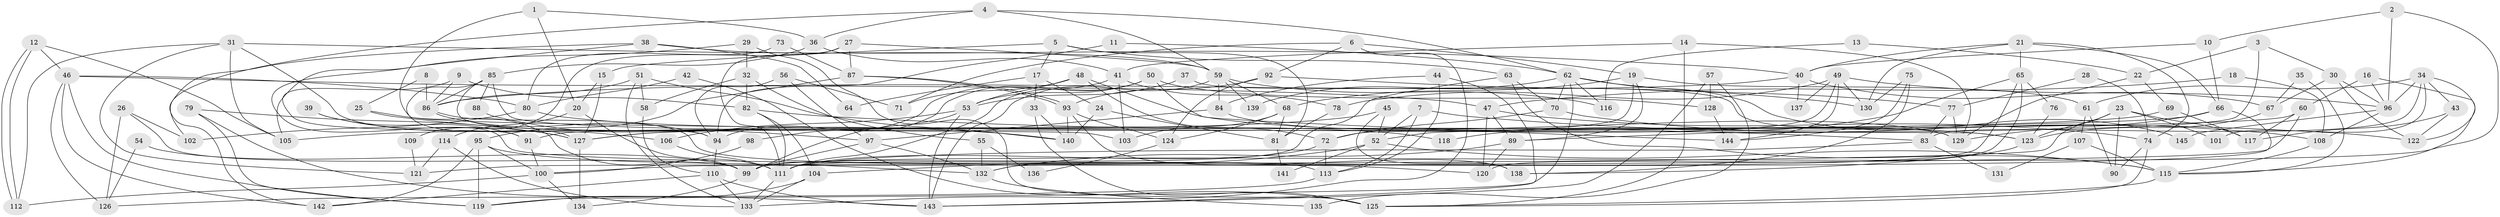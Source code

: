 // coarse degree distribution, {3: 0.1896551724137931, 2: 0.1206896551724138, 4: 0.15517241379310345, 5: 0.13793103448275862, 9: 0.034482758620689655, 6: 0.08620689655172414, 7: 0.06896551724137931, 8: 0.05172413793103448, 14: 0.034482758620689655, 10: 0.017241379310344827, 12: 0.017241379310344827, 13: 0.034482758620689655, 11: 0.017241379310344827, 1: 0.034482758620689655}
// Generated by graph-tools (version 1.1) at 2025/52/03/04/25 21:52:38]
// undirected, 145 vertices, 290 edges
graph export_dot {
graph [start="1"]
  node [color=gray90,style=filled];
  1;
  2;
  3;
  4;
  5;
  6;
  7;
  8;
  9;
  10;
  11;
  12;
  13;
  14;
  15;
  16;
  17;
  18;
  19;
  20;
  21;
  22;
  23;
  24;
  25;
  26;
  27;
  28;
  29;
  30;
  31;
  32;
  33;
  34;
  35;
  36;
  37;
  38;
  39;
  40;
  41;
  42;
  43;
  44;
  45;
  46;
  47;
  48;
  49;
  50;
  51;
  52;
  53;
  54;
  55;
  56;
  57;
  58;
  59;
  60;
  61;
  62;
  63;
  64;
  65;
  66;
  67;
  68;
  69;
  70;
  71;
  72;
  73;
  74;
  75;
  76;
  77;
  78;
  79;
  80;
  81;
  82;
  83;
  84;
  85;
  86;
  87;
  88;
  89;
  90;
  91;
  92;
  93;
  94;
  95;
  96;
  97;
  98;
  99;
  100;
  101;
  102;
  103;
  104;
  105;
  106;
  107;
  108;
  109;
  110;
  111;
  112;
  113;
  114;
  115;
  116;
  117;
  118;
  119;
  120;
  121;
  122;
  123;
  124;
  125;
  126;
  127;
  128;
  129;
  130;
  131;
  132;
  133;
  134;
  135;
  136;
  137;
  138;
  139;
  140;
  141;
  142;
  143;
  144;
  145;
  1 -- 123;
  1 -- 36;
  1 -- 20;
  2 -- 96;
  2 -- 10;
  2 -- 99;
  3 -- 22;
  3 -- 89;
  3 -- 30;
  4 -- 59;
  4 -- 142;
  4 -- 36;
  4 -- 62;
  5 -- 63;
  5 -- 81;
  5 -- 15;
  5 -- 17;
  6 -- 133;
  6 -- 92;
  6 -- 19;
  6 -- 71;
  7 -- 52;
  7 -- 122;
  7 -- 113;
  8 -- 25;
  8 -- 86;
  9 -- 86;
  9 -- 82;
  9 -- 91;
  10 -- 40;
  10 -- 66;
  11 -- 94;
  11 -- 62;
  12 -- 112;
  12 -- 112;
  12 -- 105;
  12 -- 46;
  13 -- 116;
  13 -- 22;
  14 -- 129;
  14 -- 41;
  14 -- 125;
  15 -- 20;
  15 -- 127;
  16 -- 115;
  16 -- 60;
  16 -- 96;
  17 -- 33;
  17 -- 24;
  17 -- 64;
  18 -- 47;
  18 -- 108;
  19 -- 52;
  19 -- 61;
  19 -- 68;
  19 -- 89;
  20 -- 99;
  20 -- 114;
  21 -- 40;
  21 -- 74;
  21 -- 65;
  21 -- 66;
  21 -- 130;
  22 -- 69;
  22 -- 129;
  23 -- 121;
  23 -- 117;
  23 -- 90;
  23 -- 101;
  23 -- 123;
  24 -- 81;
  24 -- 140;
  25 -- 111;
  25 -- 140;
  26 -- 99;
  26 -- 126;
  26 -- 102;
  27 -- 111;
  27 -- 59;
  27 -- 87;
  27 -- 109;
  28 -- 77;
  28 -- 74;
  29 -- 32;
  29 -- 125;
  29 -- 105;
  30 -- 96;
  30 -- 67;
  30 -- 122;
  31 -- 106;
  31 -- 112;
  31 -- 40;
  31 -- 105;
  31 -- 121;
  32 -- 58;
  32 -- 82;
  32 -- 55;
  33 -- 125;
  33 -- 140;
  34 -- 83;
  34 -- 96;
  34 -- 43;
  34 -- 61;
  34 -- 101;
  34 -- 122;
  35 -- 67;
  35 -- 115;
  36 -- 85;
  36 -- 41;
  37 -- 53;
  37 -- 129;
  38 -- 120;
  38 -- 59;
  38 -- 64;
  38 -- 102;
  39 -- 91;
  39 -- 127;
  40 -- 67;
  40 -- 86;
  40 -- 137;
  41 -- 103;
  41 -- 78;
  41 -- 94;
  42 -- 125;
  42 -- 80;
  43 -- 122;
  43 -- 117;
  44 -- 143;
  44 -- 113;
  44 -- 84;
  45 -- 138;
  45 -- 127;
  45 -- 52;
  46 -- 119;
  46 -- 47;
  46 -- 80;
  46 -- 126;
  46 -- 142;
  47 -- 89;
  47 -- 74;
  47 -- 120;
  48 -- 123;
  48 -- 72;
  48 -- 53;
  48 -- 71;
  49 -- 72;
  49 -- 96;
  49 -- 78;
  49 -- 130;
  49 -- 137;
  49 -- 144;
  50 -- 53;
  50 -- 111;
  50 -- 98;
  50 -- 128;
  50 -- 144;
  51 -- 86;
  51 -- 140;
  51 -- 58;
  51 -- 133;
  52 -- 115;
  52 -- 104;
  52 -- 141;
  53 -- 143;
  53 -- 99;
  53 -- 106;
  54 -- 126;
  54 -- 99;
  55 -- 132;
  55 -- 136;
  56 -- 71;
  56 -- 94;
  56 -- 97;
  57 -- 128;
  57 -- 143;
  57 -- 135;
  58 -- 110;
  59 -- 84;
  59 -- 143;
  59 -- 68;
  59 -- 116;
  59 -- 139;
  60 -- 100;
  60 -- 91;
  60 -- 117;
  61 -- 90;
  61 -- 107;
  62 -- 119;
  62 -- 70;
  62 -- 77;
  62 -- 116;
  62 -- 139;
  62 -- 145;
  63 -- 99;
  63 -- 70;
  63 -- 115;
  65 -- 120;
  65 -- 76;
  65 -- 111;
  65 -- 118;
  66 -- 132;
  66 -- 127;
  66 -- 129;
  67 -- 123;
  68 -- 81;
  68 -- 103;
  68 -- 124;
  69 -- 117;
  69 -- 105;
  70 -- 72;
  70 -- 108;
  72 -- 113;
  72 -- 111;
  73 -- 87;
  73 -- 80;
  74 -- 90;
  74 -- 125;
  75 -- 130;
  75 -- 144;
  75 -- 138;
  76 -- 123;
  77 -- 129;
  77 -- 83;
  78 -- 81;
  79 -- 119;
  79 -- 127;
  79 -- 143;
  80 -- 102;
  80 -- 118;
  81 -- 141;
  82 -- 111;
  82 -- 83;
  82 -- 104;
  83 -- 111;
  83 -- 131;
  84 -- 97;
  84 -- 129;
  85 -- 86;
  85 -- 127;
  85 -- 88;
  85 -- 94;
  85 -- 103;
  86 -- 94;
  86 -- 113;
  87 -- 93;
  87 -- 93;
  87 -- 95;
  88 -- 97;
  89 -- 132;
  89 -- 120;
  91 -- 100;
  92 -- 130;
  92 -- 93;
  92 -- 124;
  93 -- 124;
  93 -- 138;
  93 -- 140;
  94 -- 110;
  95 -- 142;
  95 -- 100;
  95 -- 119;
  95 -- 132;
  96 -- 108;
  96 -- 145;
  97 -- 99;
  97 -- 132;
  98 -- 100;
  99 -- 134;
  100 -- 134;
  100 -- 112;
  104 -- 119;
  104 -- 133;
  106 -- 111;
  107 -- 115;
  107 -- 131;
  108 -- 115;
  109 -- 121;
  110 -- 133;
  110 -- 142;
  110 -- 143;
  111 -- 133;
  113 -- 126;
  114 -- 133;
  114 -- 121;
  115 -- 125;
  123 -- 138;
  124 -- 136;
  127 -- 134;
  128 -- 144;
  132 -- 135;
}

